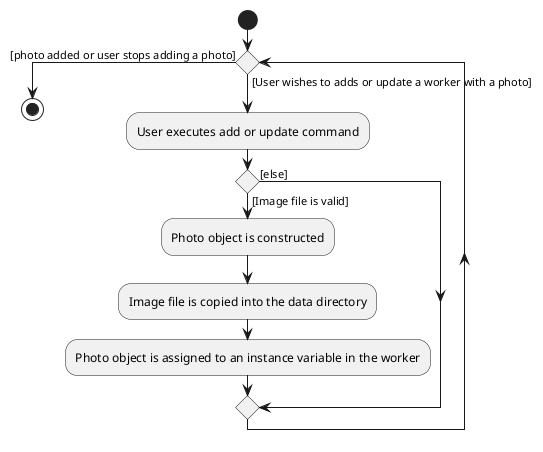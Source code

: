 @startuml
start


while () is ([User wishes to adds or update a worker with a photo])
    :User executes add or update command;

'Since the beta syntax does not support placing the condition outside the
'diamond we place it as the true branch instead.

if () then ([Image file is valid])
    :Photo object is constructed;
    :Image file is copied into the data directory;
    :Photo object is assigned to an instance variable in the worker;
else ([else])
endif
endwhile ([photo added or user stops adding a photo])
stop
@enduml
